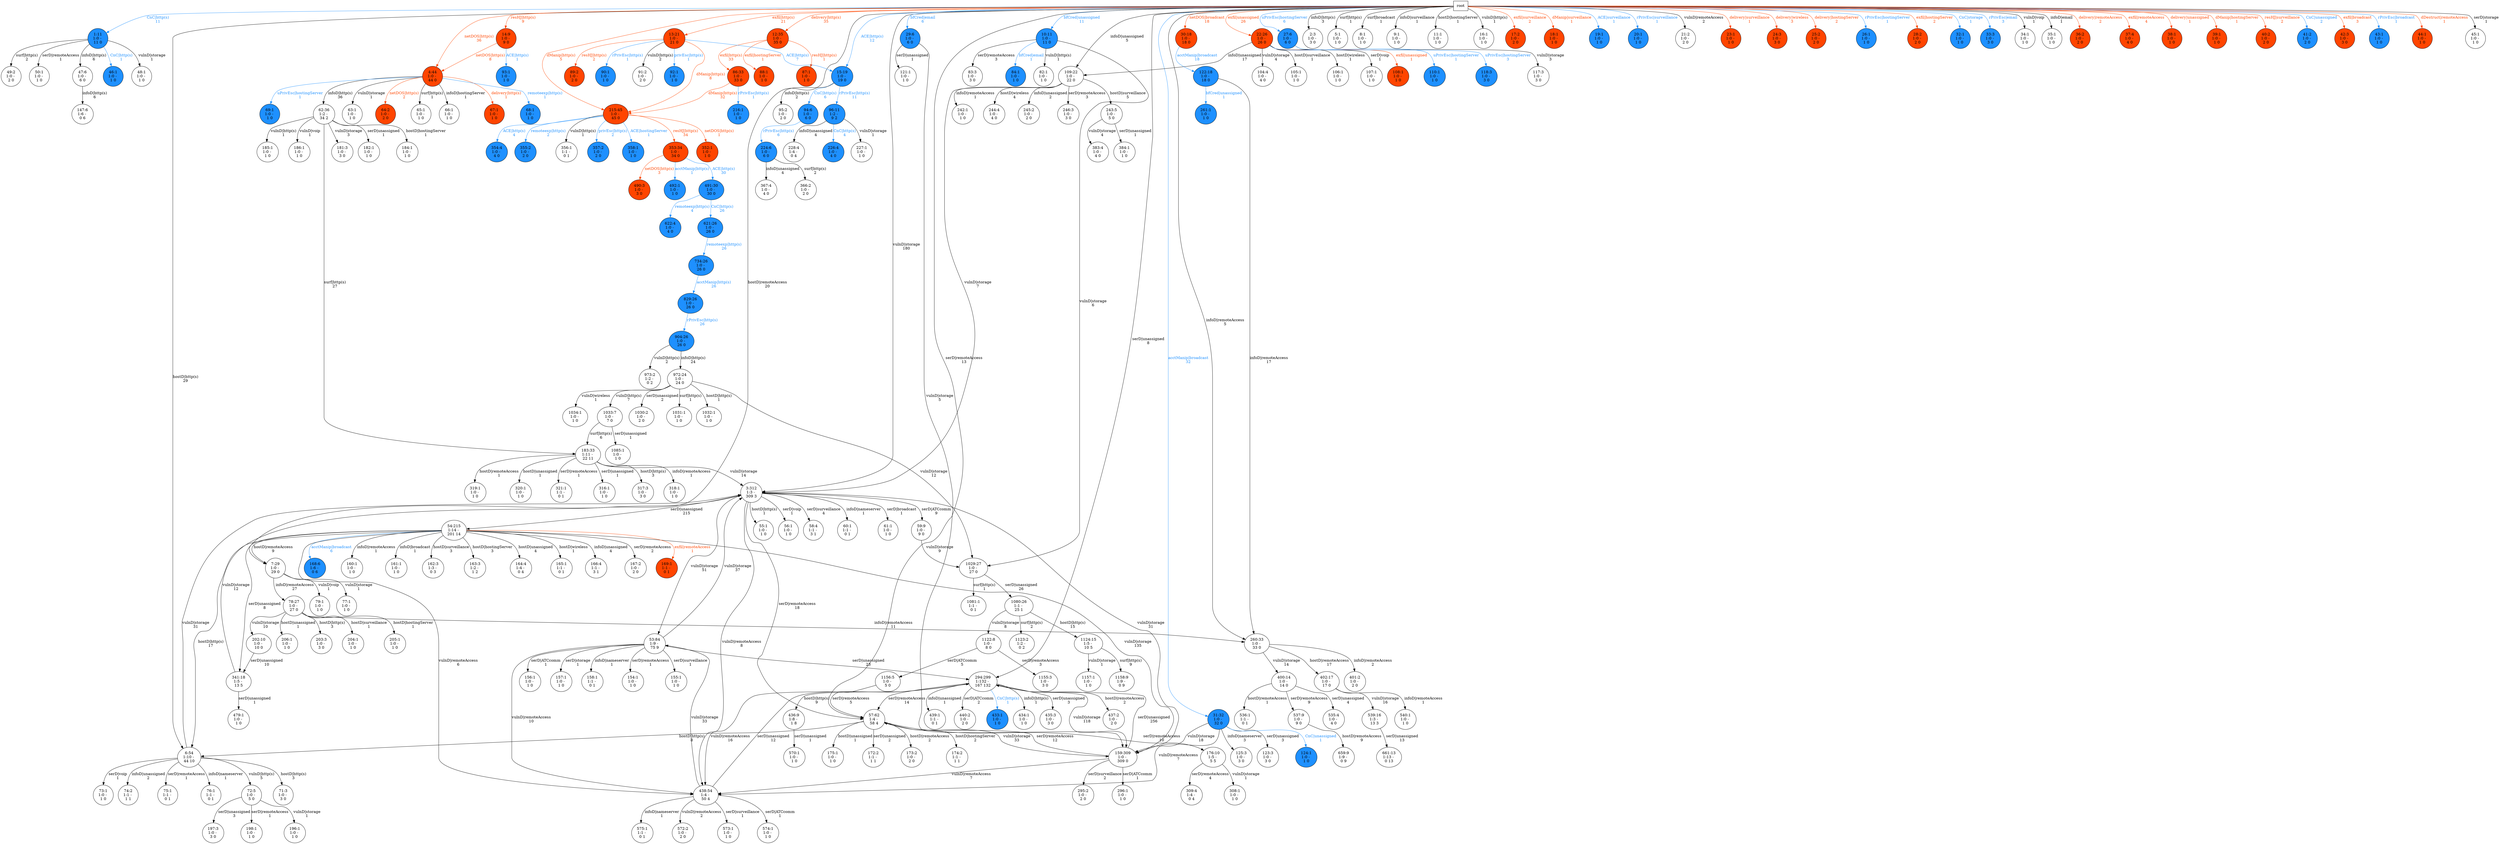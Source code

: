 digraph {
	0 [label="root" shape=box];
	1 [fillcolor=dodgerblue,style=filled,label="1:11
1:0 - 
11 0"];
	3 [fillcolor=white,style=filled,label="3:312
1:3 - 
309 3"];
	4 [fillcolor=orangered,style=filled,label="4:44
1:0 - 
44 0"];
	6 [fillcolor=white,style=filled,label="6:54
1:10 - 
44 10"];
	7 [fillcolor=white,style=filled,label="7:29
1:0 - 
29 0"];
	10 [fillcolor=dodgerblue,style=filled,label="10:11
1:0 - 
11 0"];
	12 [fillcolor=orangered,style=filled,label="12:35
1:0 - 
35 0"];
	13 [fillcolor=orangered,style=filled,label="13:21
1:0 - 
21 0"];
	14 [fillcolor=orangered,style=filled,label="14:9
1:0 - 
9 0"];
	15 [fillcolor=dodgerblue,style=filled,label="15:19
1:0 - 
19 0"];
	22 [fillcolor=orangered,style=filled,label="22:26
1:0 - 
26 0"];
	27 [fillcolor=dodgerblue,style=filled,label="27:6
1:0 - 
6 0"];
	29 [fillcolor=dodgerblue,style=filled,label="29:6
1:0 - 
6 0"];
	30 [fillcolor=orangered,style=filled,label="30:18
1:0 - 
18 0"];
	31 [fillcolor=dodgerblue,style=filled,label="31:32
1:0 - 
32 0"];
	47 [fillcolor=white,style=filled,label="47:6
1:0 - 
6 0"];
	53 [fillcolor=white,style=filled,label="53:84
1:9 - 
75 9"];
	54 [fillcolor=white,style=filled,label="54:215
1:14 - 
201 14"];
	57 [fillcolor=white,style=filled,label="57:62
1:4 - 
58 4"];
	59 [fillcolor=white,style=filled,label="59:9
1:0 - 
9 0"];
	62 [fillcolor=white,style=filled,label="62:36
1:2 - 
34 2"];
	72 [fillcolor=white,style=filled,label="72:5
1:0 - 
5 0"];
	78 [fillcolor=white,style=filled,label="78:27
1:0 - 
27 0"];
	86 [fillcolor=orangered,style=filled,label="86:33
1:0 - 
33 0"];
	94 [fillcolor=dodgerblue,style=filled,label="94:6
1:0 - 
6 0"];
	96 [fillcolor=dodgerblue,style=filled,label="96:11
1:2 - 
9 2"];
	109 [fillcolor=white,style=filled,label="109:22
1:0 - 
22 0"];
	122 [fillcolor=dodgerblue,style=filled,label="122:18
1:0 - 
18 0"];
	147 [fillcolor=white,style=filled,label="147:6
1:6 - 
0 6"];
	159 [fillcolor=white,style=filled,label="159:309
1:0 - 
309 0"];
	168 [fillcolor=dodgerblue,style=filled,label="168:6
1:6 - 
0 6"];
	176 [fillcolor=white,style=filled,label="176:10
1:5 - 
5 5"];
	183 [fillcolor=white,style=filled,label="183:33
1:11 - 
22 11"];
	202 [fillcolor=white,style=filled,label="202:10
1:0 - 
10 0"];
	215 [fillcolor=orangered,style=filled,label="215:45
1:0 - 
45 0"];
	224 [fillcolor=dodgerblue,style=filled,label="224:6
1:0 - 
6 0"];
	243 [fillcolor=white,style=filled,label="243:5
1:0 - 
5 0"];
	260 [fillcolor=white,style=filled,label="260:33
1:0 - 
33 0"];
	294 [fillcolor=white,style=filled,label="294:299
1:132 - 
167 132"];
	341 [fillcolor=white,style=filled,label="341:18
1:5 - 
13 5"];
	353 [fillcolor=orangered,style=filled,label="353:34
1:0 - 
34 0"];
	400 [fillcolor=white,style=filled,label="400:14
1:0 - 
14 0"];
	402 [fillcolor=white,style=filled,label="402:17
1:0 - 
17 0"];
	436 [fillcolor=white,style=filled,label="436:9
1:8 - 
1 8"];
	438 [fillcolor=white,style=filled,label="438:54
1:4 - 
50 4"];
	491 [fillcolor=dodgerblue,style=filled,label="491:30
1:0 - 
30 0"];
	537 [fillcolor=white,style=filled,label="537:9
1:0 - 
9 0"];
	539 [fillcolor=white,style=filled,label="539:16
1:3 - 
13 3"];
	621 [fillcolor=dodgerblue,style=filled,label="621:26
1:0 - 
26 0"];
	659 [fillcolor=white,style=filled,label="659:9
1:9 - 
0 9"];
	661 [fillcolor=white,style=filled,label="661:13
1:13 - 
0 13"];
	734 [fillcolor=dodgerblue,style=filled,label="734:26
1:0 - 
26 0"];
	829 [fillcolor=dodgerblue,style=filled,label="829:26
1:0 - 
26 0"];
	904 [fillcolor=dodgerblue,style=filled,label="904:26
1:0 - 
26 0"];
	972 [fillcolor=white,style=filled,label="972:24
1:0 - 
24 0"];
	1029 [fillcolor=white,style=filled,label="1029:27
1:0 - 
27 0"];
	1033 [fillcolor=white,style=filled,label="1033:7
1:0 - 
7 0"];
	1080 [fillcolor=white,style=filled,label="1080:26
1:1 - 
25 1"];
	1122 [fillcolor=white,style=filled,label="1122:8
1:0 - 
8 0"];
	1124 [fillcolor=white,style=filled,label="1124:15
1:5 - 
10 5"];
	1156 [fillcolor=white,style=filled,label="1156:5
1:0 - 
5 0"];
	1158 [fillcolor=white,style=filled,label="1158:9
1:9 - 
0 9"];
	2 [fillcolor=white,style=filled,label="2:3
1:0 - 
3 0"];
	5 [fillcolor=white,style=filled,label="5:1
1:0 - 
1 0"];
	8 [fillcolor=white,style=filled,label="8:1
1:0 - 
1 0"];
	9 [fillcolor=white,style=filled,label="9:1
1:0 - 
1 0"];
	11 [fillcolor=white,style=filled,label="11:1
1:0 - 
1 0"];
	16 [fillcolor=white,style=filled,label="16:1
1:0 - 
1 0"];
	17 [fillcolor=orangered,style=filled,label="17:2
1:0 - 
2 0"];
	18 [fillcolor=orangered,style=filled,label="18:1
1:0 - 
1 0"];
	19 [fillcolor=dodgerblue,style=filled,label="19:1
1:0 - 
1 0"];
	20 [fillcolor=dodgerblue,style=filled,label="20:1
1:0 - 
1 0"];
	21 [fillcolor=white,style=filled,label="21:2
1:0 - 
2 0"];
	23 [fillcolor=orangered,style=filled,label="23:1
1:0 - 
1 0"];
	24 [fillcolor=orangered,style=filled,label="24:3
1:0 - 
3 0"];
	25 [fillcolor=orangered,style=filled,label="25:2
1:0 - 
2 0"];
	26 [fillcolor=dodgerblue,style=filled,label="26:1
1:0 - 
1 0"];
	28 [fillcolor=orangered,style=filled,label="28:2
1:0 - 
2 0"];
	32 [fillcolor=dodgerblue,style=filled,label="32:1
1:0 - 
1 0"];
	33 [fillcolor=dodgerblue,style=filled,label="33:3
1:0 - 
3 0"];
	34 [fillcolor=white,style=filled,label="34:1
1:0 - 
1 0"];
	35 [fillcolor=white,style=filled,label="35:1
1:0 - 
1 0"];
	36 [fillcolor=orangered,style=filled,label="36:2
1:0 - 
2 0"];
	37 [fillcolor=orangered,style=filled,label="37:4
1:0 - 
4 0"];
	38 [fillcolor=orangered,style=filled,label="38:1
1:0 - 
1 0"];
	39 [fillcolor=orangered,style=filled,label="39:1
1:0 - 
1 0"];
	40 [fillcolor=orangered,style=filled,label="40:2
1:0 - 
2 0"];
	41 [fillcolor=dodgerblue,style=filled,label="41:2
1:0 - 
2 0"];
	42 [fillcolor=orangered,style=filled,label="42:3
1:0 - 
3 0"];
	43 [fillcolor=dodgerblue,style=filled,label="43:1
1:0 - 
1 0"];
	44 [fillcolor=orangered,style=filled,label="44:1
1:0 - 
1 0"];
	45 [fillcolor=white,style=filled,label="45:1
1:0 - 
1 0"];
	46 [fillcolor=dodgerblue,style=filled,label="46:1
1:0 - 
1 0"];
	48 [fillcolor=white,style=filled,label="48:1
1:0 - 
1 0"];
	49 [fillcolor=white,style=filled,label="49:2
1:0 - 
2 0"];
	50 [fillcolor=white,style=filled,label="50:1
1:0 - 
1 0"];
	55 [fillcolor=white,style=filled,label="55:1
1:0 - 
1 0"];
	56 [fillcolor=white,style=filled,label="56:1
1:0 - 
1 0"];
	58 [fillcolor=white,style=filled,label="58:4
1:1 - 
3 1"];
	60 [fillcolor=white,style=filled,label="60:1
1:1 - 
0 1"];
	61 [fillcolor=white,style=filled,label="61:1
1:0 - 
1 0"];
	63 [fillcolor=white,style=filled,label="63:1
1:0 - 
1 0"];
	64 [fillcolor=orangered,style=filled,label="64:2
1:0 - 
2 0"];
	65 [fillcolor=white,style=filled,label="65:1
1:0 - 
1 0"];
	66 [fillcolor=white,style=filled,label="66:1
1:0 - 
1 0"];
	67 [fillcolor=orangered,style=filled,label="67:1
1:0 - 
1 0"];
	68 [fillcolor=dodgerblue,style=filled,label="68:1
1:0 - 
1 0"];
	69 [fillcolor=dodgerblue,style=filled,label="69:1
1:0 - 
1 0"];
	71 [fillcolor=white,style=filled,label="71:3
1:0 - 
3 0"];
	73 [fillcolor=white,style=filled,label="73:1
1:0 - 
1 0"];
	74 [fillcolor=white,style=filled,label="74:2
1:1 - 
1 1"];
	75 [fillcolor=white,style=filled,label="75:1
1:1 - 
0 1"];
	76 [fillcolor=white,style=filled,label="76:1
1:1 - 
0 1"];
	77 [fillcolor=white,style=filled,label="77:1
1:0 - 
1 0"];
	79 [fillcolor=white,style=filled,label="79:1
1:0 - 
1 0"];
	82 [fillcolor=white,style=filled,label="82:1
1:0 - 
1 0"];
	83 [fillcolor=white,style=filled,label="83:3
1:0 - 
3 0"];
	84 [fillcolor=dodgerblue,style=filled,label="84:1
1:0 - 
1 0"];
	87 [fillcolor=orangered,style=filled,label="87:1
1:0 - 
1 0"];
	88 [fillcolor=orangered,style=filled,label="88:1
1:0 - 
1 0"];
	89 [fillcolor=orangered,style=filled,label="89:2
1:0 - 
2 0"];
	90 [fillcolor=dodgerblue,style=filled,label="90:1
1:0 - 
1 0"];
	91 [fillcolor=white,style=filled,label="91:2
1:0 - 
2 0"];
	92 [fillcolor=dodgerblue,style=filled,label="92:1
1:0 - 
1 0"];
	93 [fillcolor=dodgerblue,style=filled,label="93:1
1:0 - 
1 0"];
	95 [fillcolor=white,style=filled,label="95:2
1:0 - 
2 0"];
	104 [fillcolor=white,style=filled,label="104:4
1:0 - 
4 0"];
	105 [fillcolor=white,style=filled,label="105:1
1:0 - 
1 0"];
	106 [fillcolor=white,style=filled,label="106:1
1:0 - 
1 0"];
	107 [fillcolor=white,style=filled,label="107:1
1:0 - 
1 0"];
	108 [fillcolor=orangered,style=filled,label="108:1
1:0 - 
1 0"];
	110 [fillcolor=dodgerblue,style=filled,label="110:1
1:0 - 
1 0"];
	117 [fillcolor=white,style=filled,label="117:3
1:0 - 
3 0"];
	118 [fillcolor=dodgerblue,style=filled,label="118:3
1:0 - 
3 0"];
	121 [fillcolor=white,style=filled,label="121:1
1:0 - 
1 0"];
	123 [fillcolor=white,style=filled,label="123:3
1:0 - 
3 0"];
	124 [fillcolor=dodgerblue,style=filled,label="124:1
1:0 - 
1 0"];
	125 [fillcolor=white,style=filled,label="125:3
1:0 - 
3 0"];
	154 [fillcolor=white,style=filled,label="154:1
1:0 - 
1 0"];
	155 [fillcolor=white,style=filled,label="155:1
1:0 - 
1 0"];
	156 [fillcolor=white,style=filled,label="156:1
1:0 - 
1 0"];
	157 [fillcolor=white,style=filled,label="157:1
1:0 - 
1 0"];
	158 [fillcolor=white,style=filled,label="158:1
1:1 - 
0 1"];
	160 [fillcolor=white,style=filled,label="160:1
1:0 - 
1 0"];
	161 [fillcolor=white,style=filled,label="161:1
1:0 - 
1 0"];
	162 [fillcolor=white,style=filled,label="162:3
1:3 - 
0 3"];
	163 [fillcolor=white,style=filled,label="163:3
1:2 - 
1 2"];
	164 [fillcolor=white,style=filled,label="164:4
1:4 - 
0 4"];
	165 [fillcolor=white,style=filled,label="165:1
1:1 - 
0 1"];
	166 [fillcolor=white,style=filled,label="166:4
1:1 - 
3 1"];
	167 [fillcolor=white,style=filled,label="167:2
1:0 - 
2 0"];
	169 [fillcolor=orangered,style=filled,label="169:1
1:1 - 
0 1"];
	172 [fillcolor=white,style=filled,label="172:2
1:1 - 
1 1"];
	173 [fillcolor=white,style=filled,label="173:2
1:0 - 
2 0"];
	174 [fillcolor=white,style=filled,label="174:2
1:1 - 
1 1"];
	175 [fillcolor=white,style=filled,label="175:1
1:0 - 
1 0"];
	181 [fillcolor=white,style=filled,label="181:3
1:0 - 
3 0"];
	182 [fillcolor=white,style=filled,label="182:1
1:0 - 
1 0"];
	184 [fillcolor=white,style=filled,label="184:1
1:0 - 
1 0"];
	185 [fillcolor=white,style=filled,label="185:1
1:0 - 
1 0"];
	186 [fillcolor=white,style=filled,label="186:1
1:0 - 
1 0"];
	196 [fillcolor=white,style=filled,label="196:1
1:0 - 
1 0"];
	197 [fillcolor=white,style=filled,label="197:3
1:0 - 
3 0"];
	198 [fillcolor=white,style=filled,label="198:1
1:0 - 
1 0"];
	203 [fillcolor=white,style=filled,label="203:3
1:0 - 
3 0"];
	204 [fillcolor=white,style=filled,label="204:1
1:0 - 
1 0"];
	205 [fillcolor=white,style=filled,label="205:1
1:0 - 
1 0"];
	206 [fillcolor=white,style=filled,label="206:1
1:0 - 
1 0"];
	216 [fillcolor=dodgerblue,style=filled,label="216:1
1:0 - 
1 0"];
	226 [fillcolor=dodgerblue,style=filled,label="226:4
1:0 - 
4 0"];
	227 [fillcolor=white,style=filled,label="227:1
1:0 - 
1 0"];
	228 [fillcolor=white,style=filled,label="228:4
1:4 - 
0 4"];
	242 [fillcolor=white,style=filled,label="242:1
1:0 - 
1 0"];
	244 [fillcolor=white,style=filled,label="244:4
1:0 - 
4 0"];
	245 [fillcolor=white,style=filled,label="245:2
1:0 - 
2 0"];
	246 [fillcolor=white,style=filled,label="246:3
1:0 - 
3 0"];
	261 [fillcolor=dodgerblue,style=filled,label="261:1
1:0 - 
1 0"];
	295 [fillcolor=white,style=filled,label="295:2
1:0 - 
2 0"];
	296 [fillcolor=white,style=filled,label="296:1
1:0 - 
1 0"];
	308 [fillcolor=white,style=filled,label="308:1
1:0 - 
1 0"];
	309 [fillcolor=white,style=filled,label="309:4
1:4 - 
0 4"];
	316 [fillcolor=white,style=filled,label="316:1
1:0 - 
1 0"];
	317 [fillcolor=white,style=filled,label="317:3
1:0 - 
3 0"];
	318 [fillcolor=white,style=filled,label="318:1
1:0 - 
1 0"];
	319 [fillcolor=white,style=filled,label="319:1
1:0 - 
1 0"];
	320 [fillcolor=white,style=filled,label="320:1
1:0 - 
1 0"];
	321 [fillcolor=white,style=filled,label="321:1
1:1 - 
0 1"];
	352 [fillcolor=orangered,style=filled,label="352:1
1:0 - 
1 0"];
	354 [fillcolor=dodgerblue,style=filled,label="354:4
1:0 - 
4 0"];
	355 [fillcolor=dodgerblue,style=filled,label="355:2
1:0 - 
2 0"];
	356 [fillcolor=white,style=filled,label="356:1
1:1 - 
0 1"];
	357 [fillcolor=dodgerblue,style=filled,label="357:2
1:0 - 
2 0"];
	358 [fillcolor=dodgerblue,style=filled,label="358:1
1:0 - 
1 0"];
	366 [fillcolor=white,style=filled,label="366:2
1:0 - 
2 0"];
	367 [fillcolor=white,style=filled,label="367:4
1:0 - 
4 0"];
	383 [fillcolor=white,style=filled,label="383:4
1:0 - 
4 0"];
	384 [fillcolor=white,style=filled,label="384:1
1:0 - 
1 0"];
	401 [fillcolor=white,style=filled,label="401:2
1:0 - 
2 0"];
	433 [fillcolor=dodgerblue,style=filled,label="433:1
1:0 - 
1 0"];
	434 [fillcolor=white,style=filled,label="434:1
1:0 - 
1 0"];
	435 [fillcolor=white,style=filled,label="435:3
1:0 - 
3 0"];
	437 [fillcolor=white,style=filled,label="437:2
1:0 - 
2 0"];
	439 [fillcolor=white,style=filled,label="439:1
1:1 - 
0 1"];
	440 [fillcolor=white,style=filled,label="440:2
1:0 - 
2 0"];
	479 [fillcolor=white,style=filled,label="479:1
1:0 - 
1 0"];
	490 [fillcolor=orangered,style=filled,label="490:3
1:0 - 
3 0"];
	492 [fillcolor=dodgerblue,style=filled,label="492:1
1:0 - 
1 0"];
	535 [fillcolor=white,style=filled,label="535:4
1:0 - 
4 0"];
	536 [fillcolor=white,style=filled,label="536:1
1:1 - 
0 1"];
	540 [fillcolor=white,style=filled,label="540:1
1:0 - 
1 0"];
	570 [fillcolor=white,style=filled,label="570:1
1:0 - 
1 0"];
	572 [fillcolor=white,style=filled,label="572:2
1:0 - 
2 0"];
	573 [fillcolor=white,style=filled,label="573:1
1:0 - 
1 0"];
	574 [fillcolor=white,style=filled,label="574:1
1:0 - 
1 0"];
	575 [fillcolor=white,style=filled,label="575:1
1:1 - 
0 1"];
	622 [fillcolor=dodgerblue,style=filled,label="622:4
1:0 - 
4 0"];
	973 [fillcolor=white,style=filled,label="973:2
1:2 - 
0 2"];
	1030 [fillcolor=white,style=filled,label="1030:2
1:0 - 
2 0"];
	1031 [fillcolor=white,style=filled,label="1031:1
1:0 - 
1 0"];
	1032 [fillcolor=white,style=filled,label="1032:1
1:0 - 
1 0"];
	1034 [fillcolor=white,style=filled,label="1034:1
1:0 - 
1 0"];
	1081 [fillcolor=white,style=filled,label="1081:1
1:1 - 
0 1"];
	1085 [fillcolor=white,style=filled,label="1085:1
1:0 - 
1 0"];
	1123 [fillcolor=white,style=filled,label="1123:2
1:2 - 
0 2"];
	1155 [fillcolor=white,style=filled,label="1155:3
1:0 - 
3 0"];
	1157 [fillcolor=white,style=filled,label="1157:1
1:0 - 
1 0"];
	0 -> 1 [color=dodgerblue,fontcolor=dodgerblue,label="CnC|http(s)
11"];
	0 -> 2 [color=black,fontcolor=black,label="infoD|http(s)
3"];
	0 -> 3 [color=black,fontcolor=black,label="vulnD|storage
180"];
	0 -> 294 [color=black,fontcolor=black,label="serD|unassigned
8"];
	0 -> 4 [color=orangered,fontcolor=orangered,label="netDOS|http(s)
36"];
	0 -> 5 [color=black,fontcolor=black,label="surf|http(s)
1"];
	0 -> 6 [color=black,fontcolor=black,label="hostD|http(s)
29"];
	0 -> 260 [color=black,fontcolor=black,label="infoD|remoteAccess
5"];
	0 -> 7 [color=black,fontcolor=black,label="hostD|remoteAccess
20"];
	0 -> 8 [color=black,fontcolor=black,label="surf|broadcast
1"];
	0 -> 9 [color=black,fontcolor=black,label="infoD|surveillance
1"];
	0 -> 10 [color=dodgerblue,fontcolor=dodgerblue,label="bfCred|unassigned
11"];
	0 -> 11 [color=black,fontcolor=black,label="hostD|hostingServer
1"];
	0 -> 12 [color=orangered,fontcolor=orangered,label="delivery|http(s)
35"];
	0 -> 13 [color=orangered,fontcolor=orangered,label="exfil|http(s)
21"];
	0 -> 215 [color=orangered,fontcolor=orangered,label="dManip|http(s)
5"];
	0 -> 14 [color=orangered,fontcolor=orangered,label="resHJ|http(s)
9"];
	0 -> 15 [color=dodgerblue,fontcolor=dodgerblue,label="ACE|http(s)
12"];
	0 -> 16 [color=black,fontcolor=black,label="vulnD|http(s)
1"];
	0 -> 17 [color=orangered,fontcolor=orangered,label="exfil|surveillance
2"];
	0 -> 18 [color=orangered,fontcolor=orangered,label="dManip|surveillance
1"];
	0 -> 19 [color=dodgerblue,fontcolor=dodgerblue,label="ACE|surveillance
1"];
	0 -> 20 [color=dodgerblue,fontcolor=dodgerblue,label="rPrivEsc|surveillance
1"];
	0 -> 21 [color=black,fontcolor=black,label="vulnD|remoteAccess
2"];
	0 -> 22 [color=orangered,fontcolor=orangered,label="exfil|unassigned
26"];
	0 -> 109 [color=black,fontcolor=black,label="infoD|unassigned
5"];
	0 -> 57 [color=black,fontcolor=black,label="serD|remoteAccess
13"];
	0 -> 23 [color=orangered,fontcolor=orangered,label="delivery|surveillance
1"];
	0 -> 24 [color=orangered,fontcolor=orangered,label="delivery|wireless
3"];
	0 -> 25 [color=orangered,fontcolor=orangered,label="delivery|hostingServer
2"];
	0 -> 26 [color=dodgerblue,fontcolor=dodgerblue,label="rPrivEsc|hostingServer
1"];
	0 -> 27 [color=dodgerblue,fontcolor=dodgerblue,label="uPrivEsc|hostingServer
6"];
	0 -> 28 [color=orangered,fontcolor=orangered,label="exfil|hostingServer
2"];
	0 -> 29 [color=dodgerblue,fontcolor=dodgerblue,label="bfCred|email
6"];
	0 -> 30 [color=orangered,fontcolor=orangered,label="netDOS|broadcast
18"];
	0 -> 31 [color=dodgerblue,fontcolor=dodgerblue,label="acctManip|broadcast
32"];
	0 -> 32 [color=dodgerblue,fontcolor=dodgerblue,label="CnC|storage
1"];
	0 -> 33 [color=dodgerblue,fontcolor=dodgerblue,label="rPrivEsc|email
3"];
	0 -> 34 [color=black,fontcolor=black,label="vulnD|voip
1"];
	0 -> 35 [color=black,fontcolor=black,label="infoD|email
1"];
	0 -> 36 [color=orangered,fontcolor=orangered,label="delivery|remoteAccess
2"];
	0 -> 37 [color=orangered,fontcolor=orangered,label="exfil|remoteAccess
4"];
	0 -> 38 [color=orangered,fontcolor=orangered,label="delivery|unassigned
1"];
	0 -> 39 [color=orangered,fontcolor=orangered,label="dManip|hostingServer
1"];
	0 -> 40 [color=orangered,fontcolor=orangered,label="resHJ|surveillance
2"];
	0 -> 41 [color=dodgerblue,fontcolor=dodgerblue,label="CnC|unassigned
2"];
	0 -> 42 [color=orangered,fontcolor=orangered,label="exfil|broadcast
3"];
	0 -> 43 [color=dodgerblue,fontcolor=dodgerblue,label="rPrivEsc|broadcast
1"];
	0 -> 44 [color=orangered,fontcolor=orangered,label="dDestruct|remoteAccess
1"];
	0 -> 45 [color=black,fontcolor=black,label="serD|storage
1"];
	1 -> 46 [color=dodgerblue,fontcolor=dodgerblue,label="CnC|http(s)
1"];
	1 -> 47 [color=black,fontcolor=black,label="infoD|http(s)
6"];
	1 -> 48 [color=black,fontcolor=black,label="vulnD|storage
1"];
	1 -> 49 [color=black,fontcolor=black,label="surf|http(s)
2"];
	1 -> 50 [color=black,fontcolor=black,label="serD|remoteAccess
1"];
	3 -> 53 [color=black,fontcolor=black,label="vulnD|storage
51"];
	3 -> 54 [color=black,fontcolor=black,label="serD|unassigned
215"];
	3 -> 55 [color=black,fontcolor=black,label="hostD|http(s)
1"];
	3 -> 438 [color=black,fontcolor=black,label="vulnD|remoteAccess
8"];
	3 -> 56 [color=black,fontcolor=black,label="serD|voip
1"];
	3 -> 57 [color=black,fontcolor=black,label="serD|remoteAccess
18"];
	3 -> 58 [color=black,fontcolor=black,label="serD|surveillance
4"];
	3 -> 59 [color=black,fontcolor=black,label="serD|ATCcomm
9"];
	3 -> 60 [color=black,fontcolor=black,label="infoD|nameserver
1"];
	3 -> 61 [color=black,fontcolor=black,label="serD|broadcast
1"];
	4 -> 62 [color=black,fontcolor=black,label="infoD|http(s)
36"];
	4 -> 63 [color=black,fontcolor=black,label="vulnD|storage
1"];
	4 -> 64 [color=orangered,fontcolor=orangered,label="netDOS|http(s)
2"];
	4 -> 65 [color=black,fontcolor=black,label="surf|http(s)
1"];
	4 -> 66 [color=black,fontcolor=black,label="infoD|hostingServer
1"];
	4 -> 67 [color=orangered,fontcolor=orangered,label="delivery|http(s)
1"];
	4 -> 68 [color=dodgerblue,fontcolor=dodgerblue,label="remoteexp|http(s)
1"];
	4 -> 69 [color=dodgerblue,fontcolor=dodgerblue,label="uPrivEsc|hostingServer
1"];
	6 -> 3 [color=black,fontcolor=black,label="vulnD|storage
31"];
	6 -> 71 [color=black,fontcolor=black,label="hostD|http(s)
3"];
	6 -> 72 [color=black,fontcolor=black,label="vulnD|http(s)
5"];
	6 -> 73 [color=black,fontcolor=black,label="serD|voip
1"];
	6 -> 74 [color=black,fontcolor=black,label="infoD|unassigned
2"];
	6 -> 75 [color=black,fontcolor=black,label="serD|remoteAccess
1"];
	6 -> 76 [color=black,fontcolor=black,label="infoD|nameserver
1"];
	7 -> 77 [color=black,fontcolor=black,label="vulnD|storage
1"];
	7 -> 78 [color=black,fontcolor=black,label="infoD|remoteAccess
27"];
	7 -> 79 [color=black,fontcolor=black,label="vulnD|voip
1"];
	10 -> 1029 [color=black,fontcolor=black,label="vulnD|storage
6"];
	10 -> 82 [color=black,fontcolor=black,label="vulnD|http(s)
1"];
	10 -> 83 [color=black,fontcolor=black,label="serD|remoteAccess
3"];
	10 -> 84 [color=dodgerblue,fontcolor=dodgerblue,label="bfCred|email
1"];
	12 -> 86 [color=orangered,fontcolor=orangered,label="exfil|http(s)
33"];
	12 -> 87 [color=orangered,fontcolor=orangered,label="resHJ|http(s)
1"];
	12 -> 88 [color=orangered,fontcolor=orangered,label="exfil|hostingServer
1"];
	13 -> 215 [color=orangered,fontcolor=orangered,label="dManip|http(s)
8"];
	13 -> 89 [color=orangered,fontcolor=orangered,label="resHJ|http(s)
2"];
	13 -> 15 [color=dodgerblue,fontcolor=dodgerblue,label="ACE|http(s)
7"];
	13 -> 90 [color=dodgerblue,fontcolor=dodgerblue,label="rPrivEsc|http(s)
1"];
	13 -> 91 [color=black,fontcolor=black,label="vulnD|http(s)
2"];
	13 -> 92 [color=dodgerblue,fontcolor=dodgerblue,label="privEsc|http(s)
1"];
	14 -> 4 [color=orangered,fontcolor=orangered,label="netDOS|http(s)
8"];
	14 -> 93 [color=dodgerblue,fontcolor=dodgerblue,label="ACE|http(s)
1"];
	15 -> 94 [color=dodgerblue,fontcolor=dodgerblue,label="CnC|http(s)
6"];
	15 -> 95 [color=black,fontcolor=black,label="infoD|http(s)
2"];
	15 -> 96 [color=dodgerblue,fontcolor=dodgerblue,label="rPrivEsc|http(s)
11"];
	22 -> 104 [color=black,fontcolor=black,label="vulnD|storage
4"];
	22 -> 105 [color=black,fontcolor=black,label="hostD|surveillance
1"];
	22 -> 106 [color=black,fontcolor=black,label="hostD|wireless
1"];
	22 -> 107 [color=black,fontcolor=black,label="serD|voip
1"];
	22 -> 108 [color=orangered,fontcolor=orangered,label="exfil|unassigned
1"];
	22 -> 109 [color=black,fontcolor=black,label="infoD|unassigned
17"];
	22 -> 110 [color=dodgerblue,fontcolor=dodgerblue,label="uPrivEsc|hostingServer
1"];
	27 -> 117 [color=black,fontcolor=black,label="vulnD|storage
3"];
	27 -> 118 [color=dodgerblue,fontcolor=dodgerblue,label="uPrivEsc|hostingServer
3"];
	29 -> 159 [color=black,fontcolor=black,label="vulnD|storage
5"];
	29 -> 121 [color=black,fontcolor=black,label="serD|unassigned
1"];
	30 -> 122 [color=dodgerblue,fontcolor=dodgerblue,label="acctManip|broadcast
18"];
	31 -> 159 [color=black,fontcolor=black,label="vulnD|storage
18"];
	31 -> 123 [color=black,fontcolor=black,label="serD|unassigned
3"];
	31 -> 438 [color=black,fontcolor=black,label="vulnD|remoteAccess
7"];
	31 -> 124 [color=dodgerblue,fontcolor=dodgerblue,label="CnC|unassigned
1"];
	31 -> 125 [color=black,fontcolor=black,label="infoD|nameserver
3"];
	47 -> 147 [color=black,fontcolor=black,label="infoD|http(s)
6"];
	53 -> 3 [color=black,fontcolor=black,label="vulnD|storage
37"];
	53 -> 294 [color=black,fontcolor=black,label="serD|unassigned
23"];
	53 -> 438 [color=black,fontcolor=black,label="vulnD|remoteAccess
10"];
	53 -> 154 [color=black,fontcolor=black,label="serD|remoteAccess
1"];
	53 -> 155 [color=black,fontcolor=black,label="serD|surveillance
1"];
	53 -> 156 [color=black,fontcolor=black,label="serD|ATCcomm
1"];
	53 -> 157 [color=black,fontcolor=black,label="serD|storage
1"];
	53 -> 158 [color=black,fontcolor=black,label="infoD|nameserver
1"];
	54 -> 159 [color=black,fontcolor=black,label="vulnD|storage
135"];
	54 -> 341 [color=black,fontcolor=black,label="serD|unassigned
8"];
	54 -> 6 [color=black,fontcolor=black,label="hostD|http(s)
17"];
	54 -> 160 [color=black,fontcolor=black,label="infoD|remoteAccess
1"];
	54 -> 7 [color=black,fontcolor=black,label="hostD|remoteAccess
9"];
	54 -> 161 [color=black,fontcolor=black,label="infoD|broadcast
1"];
	54 -> 162 [color=black,fontcolor=black,label="hostD|surveillance
3"];
	54 -> 163 [color=black,fontcolor=black,label="hostD|hostingServer
3"];
	54 -> 164 [color=black,fontcolor=black,label="hostD|unassigned
4"];
	54 -> 165 [color=black,fontcolor=black,label="hostD|wireless
1"];
	54 -> 438 [color=black,fontcolor=black,label="vulnD|remoteAccess
6"];
	54 -> 166 [color=black,fontcolor=black,label="infoD|unassigned
4"];
	54 -> 167 [color=black,fontcolor=black,label="serD|remoteAccess
2"];
	54 -> 168 [color=dodgerblue,fontcolor=dodgerblue,label="acctManip|broadcast
6"];
	54 -> 169 [color=orangered,fontcolor=orangered,label="exfil|remoteAccess
1"];
	57 -> 159 [color=black,fontcolor=black,label="vulnD|storage
33"];
	57 -> 172 [color=black,fontcolor=black,label="serD|unassigned
2"];
	57 -> 6 [color=black,fontcolor=black,label="hostD|http(s)
8"];
	57 -> 173 [color=black,fontcolor=black,label="hostD|remoteAccess
2"];
	57 -> 174 [color=black,fontcolor=black,label="hostD|hostingServer
2"];
	57 -> 175 [color=black,fontcolor=black,label="hostD|unassigned
1"];
	57 -> 176 [color=black,fontcolor=black,label="serD|remoteAccess
10"];
	59 -> 1029 [color=black,fontcolor=black,label="vulnD|storage
9"];
	62 -> 181 [color=black,fontcolor=black,label="vulnD|storage
3"];
	62 -> 182 [color=black,fontcolor=black,label="serD|unassigned
1"];
	62 -> 183 [color=black,fontcolor=black,label="surf|http(s)
27"];
	62 -> 184 [color=black,fontcolor=black,label="hostD|hostingServer
1"];
	62 -> 185 [color=black,fontcolor=black,label="vulnD|http(s)
1"];
	62 -> 186 [color=black,fontcolor=black,label="vulnD|voip
1"];
	72 -> 196 [color=black,fontcolor=black,label="vulnD|storage
1"];
	72 -> 197 [color=black,fontcolor=black,label="serD|unassigned
3"];
	72 -> 198 [color=black,fontcolor=black,label="serD|remoteAccess
1"];
	78 -> 202 [color=black,fontcolor=black,label="vulnD|storage
10"];
	78 -> 203 [color=black,fontcolor=black,label="hostD|http(s)
3"];
	78 -> 260 [color=black,fontcolor=black,label="infoD|remoteAccess
11"];
	78 -> 204 [color=black,fontcolor=black,label="hostD|surveillance
1"];
	78 -> 205 [color=black,fontcolor=black,label="hostD|hostingServer
1"];
	78 -> 206 [color=black,fontcolor=black,label="hostD|unassigned
1"];
	86 -> 215 [color=orangered,fontcolor=orangered,label="dManip|http(s)
32"];
	86 -> 216 [color=dodgerblue,fontcolor=dodgerblue,label="rPrivEsc|http(s)
1"];
	94 -> 224 [color=dodgerblue,fontcolor=dodgerblue,label="rPrivEsc|http(s)
6"];
	96 -> 226 [color=dodgerblue,fontcolor=dodgerblue,label="CnC|http(s)
4"];
	96 -> 227 [color=black,fontcolor=black,label="vulnD|storage
1"];
	96 -> 228 [color=black,fontcolor=black,label="infoD|unassigned
4"];
	109 -> 3 [color=black,fontcolor=black,label="vulnD|storage
7"];
	109 -> 242 [color=black,fontcolor=black,label="infoD|remoteAccess
1"];
	109 -> 243 [color=black,fontcolor=black,label="hostD|surveillance
5"];
	109 -> 244 [color=black,fontcolor=black,label="hostD|wireless
4"];
	109 -> 245 [color=black,fontcolor=black,label="infoD|unassigned
2"];
	109 -> 246 [color=black,fontcolor=black,label="serD|remoteAccess
3"];
	122 -> 260 [color=black,fontcolor=black,label="infoD|remoteAccess
17"];
	122 -> 261 [color=dodgerblue,fontcolor=dodgerblue,label="bfCred|unassigned
1"];
	159 -> 3 [color=black,fontcolor=black,label="vulnD|storage
31"];
	159 -> 294 [color=black,fontcolor=black,label="serD|unassigned
256"];
	159 -> 438 [color=black,fontcolor=black,label="vulnD|remoteAccess
7"];
	159 -> 57 [color=black,fontcolor=black,label="serD|remoteAccess
12"];
	159 -> 295 [color=black,fontcolor=black,label="serD|surveillance
2"];
	159 -> 296 [color=black,fontcolor=black,label="serD|ATCcomm
1"];
	176 -> 308 [color=black,fontcolor=black,label="vulnD|storage
1"];
	176 -> 309 [color=black,fontcolor=black,label="serD|remoteAccess
4"];
	183 -> 3 [color=black,fontcolor=black,label="vulnD|storage
14"];
	183 -> 316 [color=black,fontcolor=black,label="serD|unassigned
1"];
	183 -> 317 [color=black,fontcolor=black,label="hostD|http(s)
3"];
	183 -> 318 [color=black,fontcolor=black,label="infoD|remoteAccess
1"];
	183 -> 319 [color=black,fontcolor=black,label="hostD|remoteAccess
1"];
	183 -> 320 [color=black,fontcolor=black,label="hostD|unassigned
1"];
	183 -> 321 [color=black,fontcolor=black,label="serD|remoteAccess
1"];
	202 -> 341 [color=black,fontcolor=black,label="serD|unassigned
10"];
	215 -> 352 [color=orangered,fontcolor=orangered,label="netDOS|http(s)
1"];
	215 -> 353 [color=orangered,fontcolor=orangered,label="resHJ|http(s)
34"];
	215 -> 354 [color=dodgerblue,fontcolor=dodgerblue,label="ACE|http(s)
4"];
	215 -> 355 [color=dodgerblue,fontcolor=dodgerblue,label="remoteexp|http(s)
2"];
	215 -> 356 [color=black,fontcolor=black,label="vulnD|http(s)
1"];
	215 -> 357 [color=dodgerblue,fontcolor=dodgerblue,label="privEsc|http(s)
2"];
	215 -> 358 [color=dodgerblue,fontcolor=dodgerblue,label="ACE|hostingServer
1"];
	224 -> 366 [color=black,fontcolor=black,label="surf|http(s)
2"];
	224 -> 367 [color=black,fontcolor=black,label="infoD|unassigned
4"];
	243 -> 383 [color=black,fontcolor=black,label="vulnD|storage
4"];
	243 -> 384 [color=black,fontcolor=black,label="serD|unassigned
1"];
	260 -> 400 [color=black,fontcolor=black,label="vulnD|storage
14"];
	260 -> 401 [color=black,fontcolor=black,label="infoD|remoteAccess
2"];
	260 -> 402 [color=black,fontcolor=black,label="hostD|remoteAccess
17"];
	294 -> 433 [color=dodgerblue,fontcolor=dodgerblue,label="CnC|http(s)
1"];
	294 -> 434 [color=black,fontcolor=black,label="infoD|http(s)
1"];
	294 -> 159 [color=black,fontcolor=black,label="vulnD|storage
118"];
	294 -> 435 [color=black,fontcolor=black,label="serD|unassigned
3"];
	294 -> 436 [color=black,fontcolor=black,label="hostD|http(s)
9"];
	294 -> 437 [color=black,fontcolor=black,label="hostD|remoteAccess
2"];
	294 -> 438 [color=black,fontcolor=black,label="vulnD|remoteAccess
16"];
	294 -> 439 [color=black,fontcolor=black,label="infoD|unassigned
1"];
	294 -> 57 [color=black,fontcolor=black,label="serD|remoteAccess
14"];
	294 -> 440 [color=black,fontcolor=black,label="serD|ATCcomm
2"];
	341 -> 3 [color=black,fontcolor=black,label="vulnD|storage
12"];
	341 -> 479 [color=black,fontcolor=black,label="serD|unassigned
1"];
	353 -> 490 [color=orangered,fontcolor=orangered,label="netDOS|http(s)
3"];
	353 -> 491 [color=dodgerblue,fontcolor=dodgerblue,label="ACE|http(s)
30"];
	353 -> 492 [color=dodgerblue,fontcolor=dodgerblue,label="acctManip|http(s)
1"];
	400 -> 535 [color=black,fontcolor=black,label="serD|unassigned
4"];
	400 -> 536 [color=black,fontcolor=black,label="hostD|remoteAccess
1"];
	400 -> 537 [color=black,fontcolor=black,label="serD|remoteAccess
9"];
	402 -> 539 [color=black,fontcolor=black,label="vulnD|storage
16"];
	402 -> 540 [color=black,fontcolor=black,label="infoD|remoteAccess
1"];
	436 -> 570 [color=black,fontcolor=black,label="serD|unassigned
1"];
	438 -> 53 [color=black,fontcolor=black,label="vulnD|storage
33"];
	438 -> 294 [color=black,fontcolor=black,label="serD|unassigned
12"];
	438 -> 572 [color=black,fontcolor=black,label="vulnD|remoteAccess
2"];
	438 -> 573 [color=black,fontcolor=black,label="serD|surveillance
1"];
	438 -> 574 [color=black,fontcolor=black,label="serD|ATCcomm
1"];
	438 -> 575 [color=black,fontcolor=black,label="infoD|nameserver
1"];
	491 -> 621 [color=dodgerblue,fontcolor=dodgerblue,label="CnC|http(s)
26"];
	491 -> 622 [color=dodgerblue,fontcolor=dodgerblue,label="remoteexp|http(s)
4"];
	537 -> 659 [color=black,fontcolor=black,label="hostD|remoteAccess
9"];
	539 -> 661 [color=black,fontcolor=black,label="serD|unassigned
13"];
	621 -> 734 [color=dodgerblue,fontcolor=dodgerblue,label="remoteexp|http(s)
26"];
	734 -> 829 [color=dodgerblue,fontcolor=dodgerblue,label="acctManip|http(s)
26"];
	829 -> 904 [color=dodgerblue,fontcolor=dodgerblue,label="rPrivEsc|http(s)
26"];
	904 -> 972 [color=black,fontcolor=black,label="infoD|http(s)
24"];
	904 -> 973 [color=black,fontcolor=black,label="vulnD|http(s)
2"];
	972 -> 1029 [color=black,fontcolor=black,label="vulnD|storage
12"];
	972 -> 1030 [color=black,fontcolor=black,label="serD|unassigned
2"];
	972 -> 1031 [color=black,fontcolor=black,label="surf|http(s)
1"];
	972 -> 1032 [color=black,fontcolor=black,label="hostD|http(s)
1"];
	972 -> 1033 [color=black,fontcolor=black,label="vulnD|http(s)
7"];
	972 -> 1034 [color=black,fontcolor=black,label="vulnD|wireless
1"];
	1029 -> 1080 [color=black,fontcolor=black,label="serD|unassigned
26"];
	1029 -> 1081 [color=black,fontcolor=black,label="surf|http(s)
1"];
	1033 -> 1085 [color=black,fontcolor=black,label="serD|unassigned
1"];
	1033 -> 183 [color=black,fontcolor=black,label="surf|http(s)
6"];
	1080 -> 1122 [color=black,fontcolor=black,label="vulnD|storage
8"];
	1080 -> 1123 [color=black,fontcolor=black,label="surf|http(s)
2"];
	1080 -> 1124 [color=black,fontcolor=black,label="hostD|http(s)
15"];
	1122 -> 1155 [color=black,fontcolor=black,label="serD|remoteAccess
3"];
	1122 -> 1156 [color=black,fontcolor=black,label="serD|ATCcomm
5"];
	1124 -> 1157 [color=black,fontcolor=black,label="vulnD|storage
1"];
	1124 -> 1158 [color=black,fontcolor=black,label="surf|http(s)
9"];
	1156 -> 57 [color=black,fontcolor=black,label="serD|remoteAccess
5"];
}

